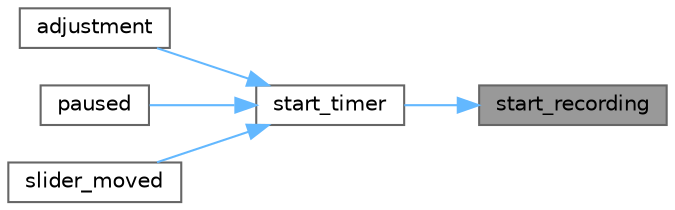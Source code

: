 digraph "start_recording"
{
 // LATEX_PDF_SIZE
  bgcolor="transparent";
  edge [fontname=Helvetica,fontsize=10,labelfontname=Helvetica,labelfontsize=10];
  node [fontname=Helvetica,fontsize=10,shape=box,height=0.2,width=0.4];
  rankdir="RL";
  Node1 [id="Node000001",label="start_recording",height=0.2,width=0.4,color="gray40", fillcolor="grey60", style="filled", fontcolor="black",tooltip="User input logging starts here #."];
  Node1 -> Node2 [id="edge1_Node000001_Node000002",dir="back",color="steelblue1",style="solid",tooltip=" "];
  Node2 [id="Node000002",label="start_timer",height=0.2,width=0.4,color="grey40", fillcolor="white", style="filled",URL="$a00150.html#a18b9423164131f6a5cb5cb80069e0d2f",tooltip=" "];
  Node2 -> Node3 [id="edge2_Node000002_Node000003",dir="back",color="steelblue1",style="solid",tooltip=" "];
  Node3 [id="Node000003",label="adjustment",height=0.2,width=0.4,color="grey40", fillcolor="white", style="filled",URL="$a00150.html#a2df6891576c591b86e3bf2e6a86e380e",tooltip=" "];
  Node2 -> Node4 [id="edge3_Node000002_Node000004",dir="back",color="steelblue1",style="solid",tooltip=" "];
  Node4 [id="Node000004",label="paused",height=0.2,width=0.4,color="grey40", fillcolor="white", style="filled",URL="$a00150.html#a147ee854723ad7ce299aca8f95599f2c",tooltip=" "];
  Node2 -> Node5 [id="edge4_Node000002_Node000005",dir="back",color="steelblue1",style="solid",tooltip=" "];
  Node5 [id="Node000005",label="slider_moved",height=0.2,width=0.4,color="grey40", fillcolor="white", style="filled",URL="$a00150.html#a286d618835528c9cf90218dd6cd8e546",tooltip=" "];
}
